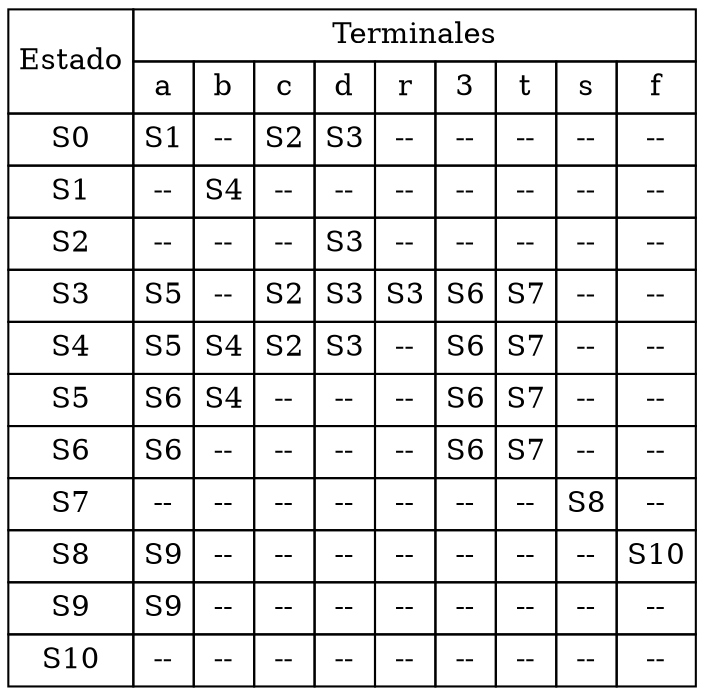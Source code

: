 digraph tablatransiciones {
abc [shape=none, margin=0, label=<
<TABLE BORDER="0" CELLBORDER="1" CELLSPACING="0" CELLPADDING="4">
<TR>
<TD ROWSPAN="2">Estado</TD>
<TD COLSPAN="9">Terminales</TD>
</TR>
<TR>
<TD>a</TD><TD>b</TD><TD>c</TD><TD>d</TD><TD>r</TD><TD>3</TD><TD>t</TD><TD>s</TD><TD>f</TD></TR>
<TR>
<TD>S0</TD><TD>S1</TD><TD>--</TD><TD>S2</TD><TD>S3</TD><TD>--</TD><TD>--</TD><TD>--</TD><TD>--</TD><TD>--</TD></TR>
<TR>
<TD>S1</TD><TD>--</TD><TD>S4</TD><TD>--</TD><TD>--</TD><TD>--</TD><TD>--</TD><TD>--</TD><TD>--</TD><TD>--</TD></TR>
<TR>
<TD>S2</TD><TD>--</TD><TD>--</TD><TD>--</TD><TD>S3</TD><TD>--</TD><TD>--</TD><TD>--</TD><TD>--</TD><TD>--</TD></TR>
<TR>
<TD>S3</TD><TD>S5</TD><TD>--</TD><TD>S2</TD><TD>S3</TD><TD>S3</TD><TD>S6</TD><TD>S7</TD><TD>--</TD><TD>--</TD></TR>
<TR>
<TD>S4</TD><TD>S5</TD><TD>S4</TD><TD>S2</TD><TD>S3</TD><TD>--</TD><TD>S6</TD><TD>S7</TD><TD>--</TD><TD>--</TD></TR>
<TR>
<TD>S5</TD><TD>S6</TD><TD>S4</TD><TD>--</TD><TD>--</TD><TD>--</TD><TD>S6</TD><TD>S7</TD><TD>--</TD><TD>--</TD></TR>
<TR>
<TD>S6</TD><TD>S6</TD><TD>--</TD><TD>--</TD><TD>--</TD><TD>--</TD><TD>S6</TD><TD>S7</TD><TD>--</TD><TD>--</TD></TR>
<TR>
<TD>S7</TD><TD>--</TD><TD>--</TD><TD>--</TD><TD>--</TD><TD>--</TD><TD>--</TD><TD>--</TD><TD>S8</TD><TD>--</TD></TR>
<TR>
<TD>S8</TD><TD>S9</TD><TD>--</TD><TD>--</TD><TD>--</TD><TD>--</TD><TD>--</TD><TD>--</TD><TD>--</TD><TD>S10</TD></TR>
<TR>
<TD>S9</TD><TD>S9</TD><TD>--</TD><TD>--</TD><TD>--</TD><TD>--</TD><TD>--</TD><TD>--</TD><TD>--</TD><TD>--</TD></TR>
<TR>
<TD>S10</TD><TD>--</TD><TD>--</TD><TD>--</TD><TD>--</TD><TD>--</TD><TD>--</TD><TD>--</TD><TD>--</TD><TD>--</TD></TR>
</TABLE>>];
}
